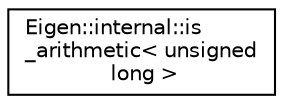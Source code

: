 digraph "Graphical Class Hierarchy"
{
  edge [fontname="Helvetica",fontsize="10",labelfontname="Helvetica",labelfontsize="10"];
  node [fontname="Helvetica",fontsize="10",shape=record];
  rankdir="LR";
  Node1 [label="Eigen::internal::is\l_arithmetic\< unsigned\l long \>",height=0.2,width=0.4,color="black", fillcolor="white", style="filled",URL="$struct_eigen_1_1internal_1_1is__arithmetic_3_01unsigned_01long_01_4.html"];
}
